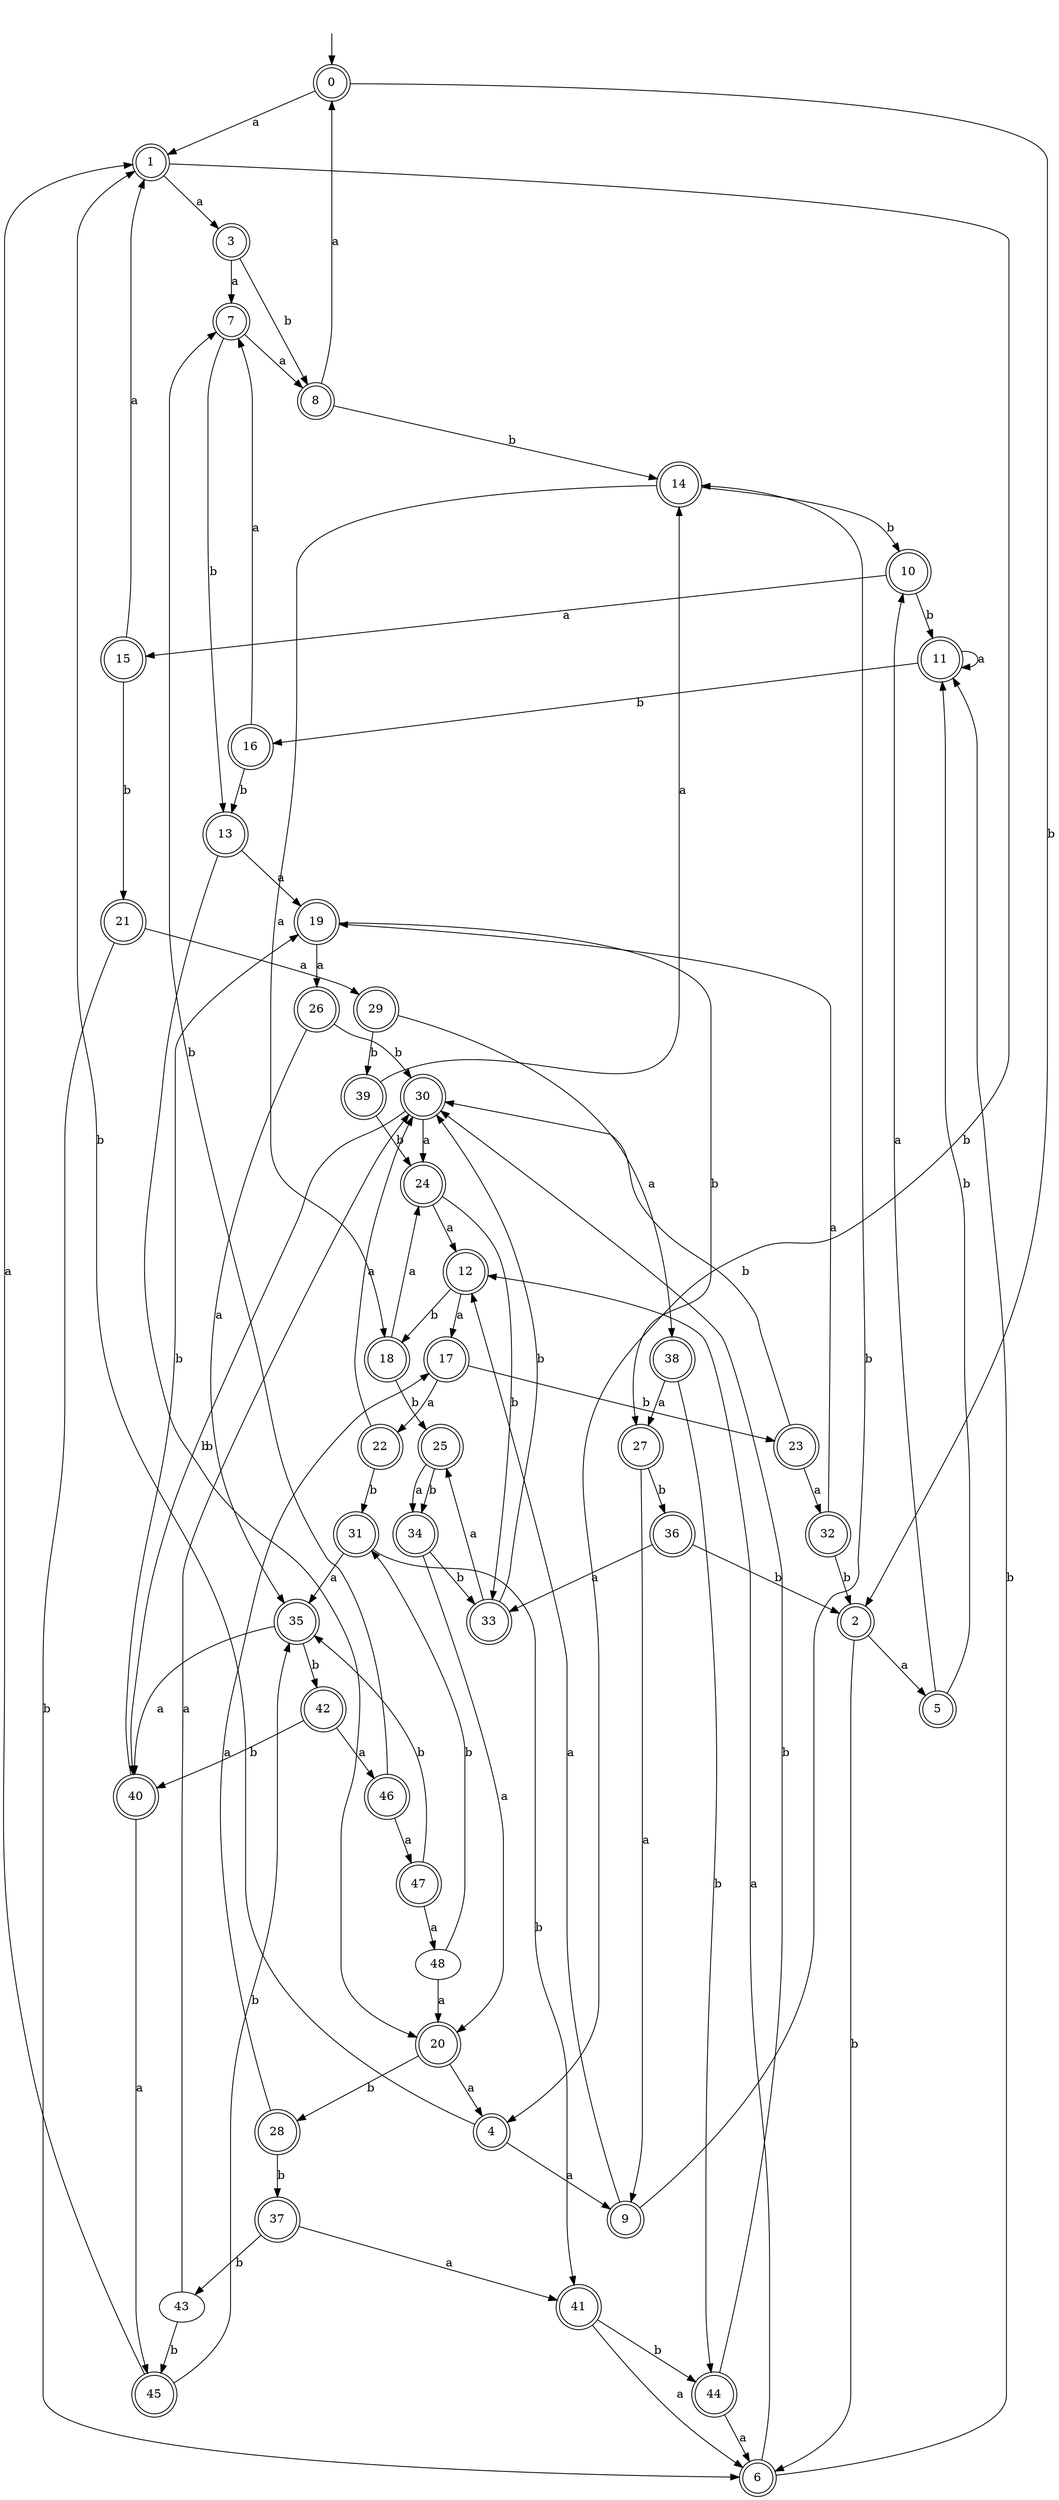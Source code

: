 digraph RandomDFA {
  __start0 [label="", shape=none];
  __start0 -> 0 [label=""];
  0 [shape=circle] [shape=doublecircle]
  0 -> 1 [label="a"]
  0 -> 2 [label="b"]
  1 [shape=doublecircle]
  1 -> 3 [label="a"]
  1 -> 4 [label="b"]
  2 [shape=doublecircle]
  2 -> 5 [label="a"]
  2 -> 6 [label="b"]
  3 [shape=doublecircle]
  3 -> 7 [label="a"]
  3 -> 8 [label="b"]
  4 [shape=doublecircle]
  4 -> 9 [label="a"]
  4 -> 1 [label="b"]
  5 [shape=doublecircle]
  5 -> 10 [label="a"]
  5 -> 11 [label="b"]
  6 [shape=doublecircle]
  6 -> 12 [label="a"]
  6 -> 11 [label="b"]
  7 [shape=doublecircle]
  7 -> 8 [label="a"]
  7 -> 13 [label="b"]
  8 [shape=doublecircle]
  8 -> 0 [label="a"]
  8 -> 14 [label="b"]
  9 [shape=doublecircle]
  9 -> 12 [label="a"]
  9 -> 14 [label="b"]
  10 [shape=doublecircle]
  10 -> 15 [label="a"]
  10 -> 11 [label="b"]
  11 [shape=doublecircle]
  11 -> 11 [label="a"]
  11 -> 16 [label="b"]
  12 [shape=doublecircle]
  12 -> 17 [label="a"]
  12 -> 18 [label="b"]
  13 [shape=doublecircle]
  13 -> 19 [label="a"]
  13 -> 20 [label="b"]
  14 [shape=doublecircle]
  14 -> 18 [label="a"]
  14 -> 10 [label="b"]
  15 [shape=doublecircle]
  15 -> 1 [label="a"]
  15 -> 21 [label="b"]
  16 [shape=doublecircle]
  16 -> 7 [label="a"]
  16 -> 13 [label="b"]
  17 [shape=doublecircle]
  17 -> 22 [label="a"]
  17 -> 23 [label="b"]
  18 [shape=doublecircle]
  18 -> 24 [label="a"]
  18 -> 25 [label="b"]
  19 [shape=doublecircle]
  19 -> 26 [label="a"]
  19 -> 27 [label="b"]
  20 [shape=doublecircle]
  20 -> 4 [label="a"]
  20 -> 28 [label="b"]
  21 [shape=doublecircle]
  21 -> 29 [label="a"]
  21 -> 6 [label="b"]
  22 [shape=doublecircle]
  22 -> 30 [label="a"]
  22 -> 31 [label="b"]
  23 [shape=doublecircle]
  23 -> 32 [label="a"]
  23 -> 30 [label="b"]
  24 [shape=doublecircle]
  24 -> 12 [label="a"]
  24 -> 33 [label="b"]
  25 [shape=doublecircle]
  25 -> 34 [label="a"]
  25 -> 34 [label="b"]
  26 [shape=doublecircle]
  26 -> 35 [label="a"]
  26 -> 30 [label="b"]
  27 [shape=doublecircle]
  27 -> 9 [label="a"]
  27 -> 36 [label="b"]
  28 [shape=doublecircle]
  28 -> 17 [label="a"]
  28 -> 37 [label="b"]
  29 [shape=doublecircle]
  29 -> 38 [label="a"]
  29 -> 39 [label="b"]
  30 [shape=doublecircle]
  30 -> 24 [label="a"]
  30 -> 40 [label="b"]
  31 [shape=doublecircle]
  31 -> 35 [label="a"]
  31 -> 41 [label="b"]
  32 [shape=doublecircle]
  32 -> 19 [label="a"]
  32 -> 2 [label="b"]
  33 [shape=doublecircle]
  33 -> 25 [label="a"]
  33 -> 30 [label="b"]
  34 [shape=doublecircle]
  34 -> 20 [label="a"]
  34 -> 33 [label="b"]
  35 [shape=doublecircle]
  35 -> 40 [label="a"]
  35 -> 42 [label="b"]
  36 [shape=doublecircle]
  36 -> 33 [label="a"]
  36 -> 2 [label="b"]
  37 [shape=doublecircle]
  37 -> 41 [label="a"]
  37 -> 43 [label="b"]
  38 [shape=doublecircle]
  38 -> 27 [label="a"]
  38 -> 44 [label="b"]
  39 [shape=doublecircle]
  39 -> 14 [label="a"]
  39 -> 24 [label="b"]
  40 [shape=doublecircle]
  40 -> 45 [label="a"]
  40 -> 19 [label="b"]
  41 [shape=doublecircle]
  41 -> 6 [label="a"]
  41 -> 44 [label="b"]
  42 [shape=doublecircle]
  42 -> 46 [label="a"]
  42 -> 40 [label="b"]
  43
  43 -> 30 [label="a"]
  43 -> 45 [label="b"]
  44 [shape=doublecircle]
  44 -> 6 [label="a"]
  44 -> 30 [label="b"]
  45 [shape=doublecircle]
  45 -> 1 [label="a"]
  45 -> 35 [label="b"]
  46 [shape=doublecircle]
  46 -> 47 [label="a"]
  46 -> 7 [label="b"]
  47 [shape=doublecircle]
  47 -> 48 [label="a"]
  47 -> 35 [label="b"]
  48
  48 -> 20 [label="a"]
  48 -> 31 [label="b"]
}
